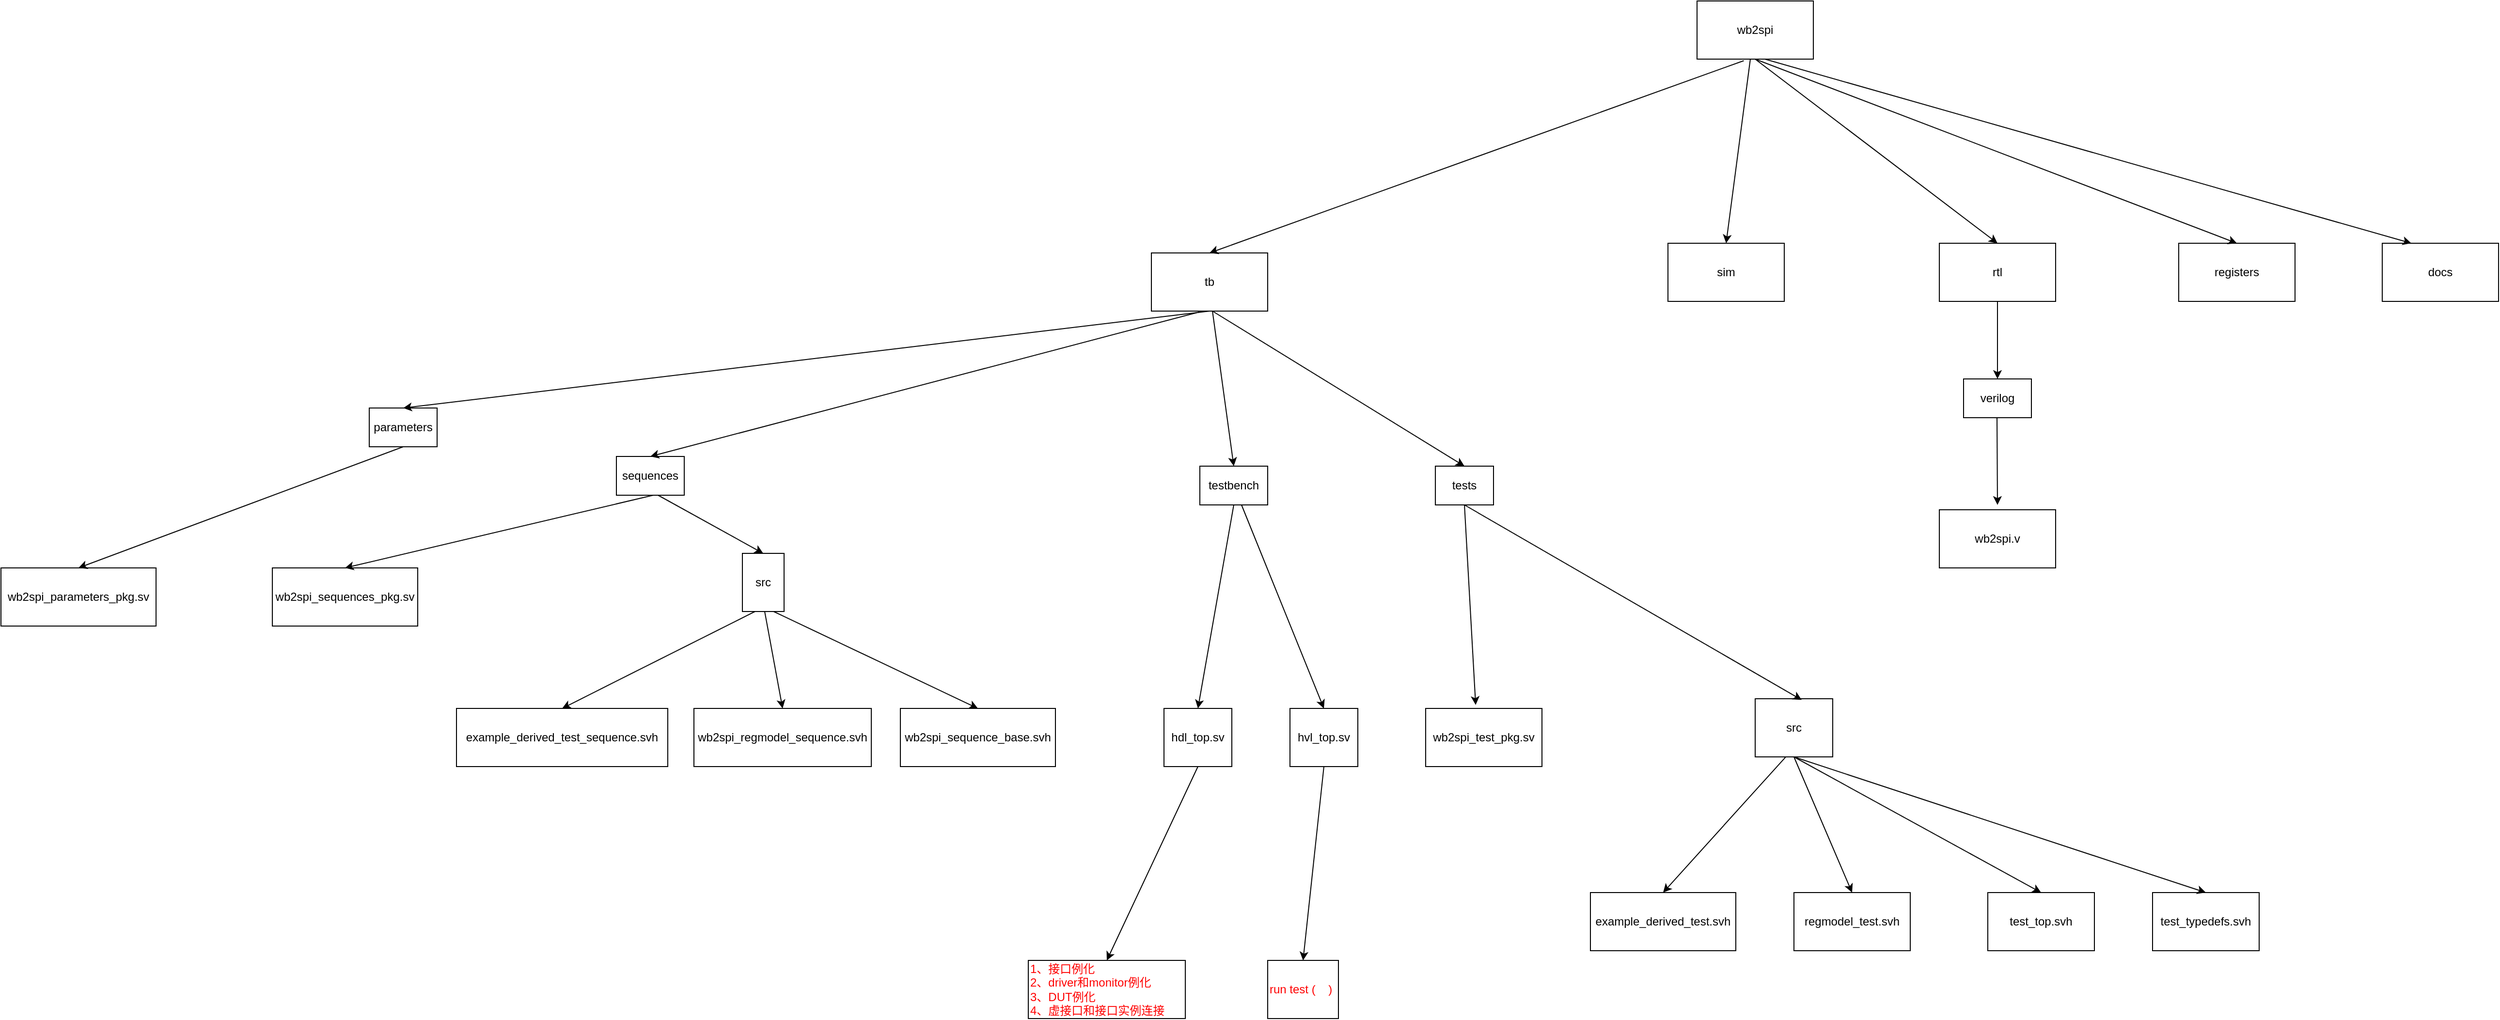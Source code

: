 <mxfile version="14.1.2" type="github">
  <diagram id="NrW_GsyR382BeeEDKsCB" name="第 1 页">
    <mxGraphModel dx="2692" dy="1749" grid="1" gridSize="10" guides="1" tooltips="1" connect="1" arrows="1" fold="1" page="1" pageScale="1" pageWidth="827" pageHeight="1169" math="0" shadow="0">
      <root>
        <mxCell id="0" />
        <mxCell id="1" parent="0" />
        <mxCell id="yj3TOyIEOkWwaIAgIjnc-1" value="wb2spi" style="rounded=0;whiteSpace=wrap;html=1;" vertex="1" parent="1">
          <mxGeometry x="330" y="-10" width="120" height="60" as="geometry" />
        </mxCell>
        <mxCell id="yj3TOyIEOkWwaIAgIjnc-2" value="sim" style="rounded=0;whiteSpace=wrap;html=1;" vertex="1" parent="1">
          <mxGeometry x="300" y="240" width="120" height="60" as="geometry" />
        </mxCell>
        <mxCell id="yj3TOyIEOkWwaIAgIjnc-3" value="rtl" style="rounded=0;whiteSpace=wrap;html=1;" vertex="1" parent="1">
          <mxGeometry x="580" y="240" width="120" height="60" as="geometry" />
        </mxCell>
        <mxCell id="yj3TOyIEOkWwaIAgIjnc-4" value="registers" style="rounded=0;whiteSpace=wrap;html=1;" vertex="1" parent="1">
          <mxGeometry x="827" y="240" width="120" height="60" as="geometry" />
        </mxCell>
        <mxCell id="yj3TOyIEOkWwaIAgIjnc-5" value="docs" style="rounded=0;whiteSpace=wrap;html=1;" vertex="1" parent="1">
          <mxGeometry x="1037" y="240" width="120" height="60" as="geometry" />
        </mxCell>
        <mxCell id="yj3TOyIEOkWwaIAgIjnc-7" value="tb" style="rounded=0;whiteSpace=wrap;html=1;" vertex="1" parent="1">
          <mxGeometry x="-233" y="250" width="120" height="60" as="geometry" />
        </mxCell>
        <mxCell id="yj3TOyIEOkWwaIAgIjnc-8" value="parameters" style="rounded=0;whiteSpace=wrap;html=1;" vertex="1" parent="1">
          <mxGeometry x="-1040" y="410" width="70" height="40" as="geometry" />
        </mxCell>
        <mxCell id="yj3TOyIEOkWwaIAgIjnc-9" value="sequences" style="rounded=0;whiteSpace=wrap;html=1;" vertex="1" parent="1">
          <mxGeometry x="-785" y="460" width="70" height="40" as="geometry" />
        </mxCell>
        <mxCell id="yj3TOyIEOkWwaIAgIjnc-10" value="testbench" style="rounded=0;whiteSpace=wrap;html=1;" vertex="1" parent="1">
          <mxGeometry x="-183" y="470" width="70" height="40" as="geometry" />
        </mxCell>
        <mxCell id="yj3TOyIEOkWwaIAgIjnc-13" value="tests" style="rounded=0;whiteSpace=wrap;html=1;" vertex="1" parent="1">
          <mxGeometry x="60" y="470" width="60" height="40" as="geometry" />
        </mxCell>
        <mxCell id="yj3TOyIEOkWwaIAgIjnc-14" value="verilog" style="rounded=0;whiteSpace=wrap;html=1;" vertex="1" parent="1">
          <mxGeometry x="605" y="380" width="70" height="40" as="geometry" />
        </mxCell>
        <mxCell id="yj3TOyIEOkWwaIAgIjnc-15" value="wb2spi.v" style="rounded=0;whiteSpace=wrap;html=1;" vertex="1" parent="1">
          <mxGeometry x="580" y="515" width="120" height="60" as="geometry" />
        </mxCell>
        <mxCell id="yj3TOyIEOkWwaIAgIjnc-16" value="wb2spi_parameters_pkg.sv" style="rounded=0;whiteSpace=wrap;html=1;" vertex="1" parent="1">
          <mxGeometry x="-1420" y="575" width="160" height="60" as="geometry" />
        </mxCell>
        <mxCell id="yj3TOyIEOkWwaIAgIjnc-17" value="wb2spi_sequences_pkg.sv" style="rounded=0;whiteSpace=wrap;html=1;" vertex="1" parent="1">
          <mxGeometry x="-1140" y="575" width="150" height="60" as="geometry" />
        </mxCell>
        <mxCell id="yj3TOyIEOkWwaIAgIjnc-18" value="src" style="rounded=0;whiteSpace=wrap;html=1;" vertex="1" parent="1">
          <mxGeometry x="-655" y="560" width="43" height="60" as="geometry" />
        </mxCell>
        <mxCell id="yj3TOyIEOkWwaIAgIjnc-19" value="example_derived_test_sequence.svh" style="rounded=0;whiteSpace=wrap;html=1;" vertex="1" parent="1">
          <mxGeometry x="-950" y="720" width="218" height="60" as="geometry" />
        </mxCell>
        <mxCell id="yj3TOyIEOkWwaIAgIjnc-20" value="wb2spi_regmodel_sequence.svh" style="rounded=0;whiteSpace=wrap;html=1;" vertex="1" parent="1">
          <mxGeometry x="-705" y="720" width="183" height="60" as="geometry" />
        </mxCell>
        <mxCell id="yj3TOyIEOkWwaIAgIjnc-21" value="wb2spi_sequence_base.svh" style="rounded=0;whiteSpace=wrap;html=1;" vertex="1" parent="1">
          <mxGeometry x="-492" y="720" width="160" height="60" as="geometry" />
        </mxCell>
        <mxCell id="yj3TOyIEOkWwaIAgIjnc-22" value="" style="endArrow=classic;html=1;" edge="1" parent="1">
          <mxGeometry width="50" height="50" relative="1" as="geometry">
            <mxPoint x="-890" y="680" as="sourcePoint" />
            <mxPoint x="-890" y="680" as="targetPoint" />
          </mxGeometry>
        </mxCell>
        <mxCell id="yj3TOyIEOkWwaIAgIjnc-23" value="" style="endArrow=classic;html=1;entryX=0.5;entryY=0;entryDx=0;entryDy=0;exitX=0.5;exitY=1;exitDx=0;exitDy=0;" edge="1" parent="1" source="yj3TOyIEOkWwaIAgIjnc-8" target="yj3TOyIEOkWwaIAgIjnc-16">
          <mxGeometry width="50" height="50" relative="1" as="geometry">
            <mxPoint x="-1000" y="470" as="sourcePoint" />
            <mxPoint x="-950" y="420" as="targetPoint" />
          </mxGeometry>
        </mxCell>
        <mxCell id="yj3TOyIEOkWwaIAgIjnc-24" value="" style="endArrow=classic;html=1;entryX=0.5;entryY=0;entryDx=0;entryDy=0;" edge="1" parent="1" target="yj3TOyIEOkWwaIAgIjnc-17">
          <mxGeometry width="50" height="50" relative="1" as="geometry">
            <mxPoint x="-747" y="500" as="sourcePoint" />
            <mxPoint x="-767" y="560" as="targetPoint" />
          </mxGeometry>
        </mxCell>
        <mxCell id="yj3TOyIEOkWwaIAgIjnc-25" value="" style="endArrow=classic;html=1;entryX=0.5;entryY=0;entryDx=0;entryDy=0;" edge="1" parent="1" target="yj3TOyIEOkWwaIAgIjnc-18">
          <mxGeometry width="50" height="50" relative="1" as="geometry">
            <mxPoint x="-742" y="500" as="sourcePoint" />
            <mxPoint x="-722" y="560" as="targetPoint" />
          </mxGeometry>
        </mxCell>
        <mxCell id="yj3TOyIEOkWwaIAgIjnc-26" value="" style="endArrow=classic;html=1;entryX=0.5;entryY=0;entryDx=0;entryDy=0;" edge="1" parent="1" target="yj3TOyIEOkWwaIAgIjnc-19">
          <mxGeometry width="50" height="50" relative="1" as="geometry">
            <mxPoint x="-642" y="620" as="sourcePoint" />
            <mxPoint x="-672" y="670" as="targetPoint" />
          </mxGeometry>
        </mxCell>
        <mxCell id="yj3TOyIEOkWwaIAgIjnc-27" value="" style="endArrow=classic;html=1;entryX=0.5;entryY=0;entryDx=0;entryDy=0;" edge="1" parent="1" target="yj3TOyIEOkWwaIAgIjnc-20">
          <mxGeometry width="50" height="50" relative="1" as="geometry">
            <mxPoint x="-632" y="620" as="sourcePoint" />
            <mxPoint x="-781" y="720" as="targetPoint" />
          </mxGeometry>
        </mxCell>
        <mxCell id="yj3TOyIEOkWwaIAgIjnc-28" value="" style="endArrow=classic;html=1;entryX=0.5;entryY=0;entryDx=0;entryDy=0;exitX=0.75;exitY=1;exitDx=0;exitDy=0;" edge="1" parent="1" source="yj3TOyIEOkWwaIAgIjnc-18" target="yj3TOyIEOkWwaIAgIjnc-21">
          <mxGeometry width="50" height="50" relative="1" as="geometry">
            <mxPoint x="-373" y="580" as="sourcePoint" />
            <mxPoint x="-522" y="680" as="targetPoint" />
          </mxGeometry>
        </mxCell>
        <mxCell id="yj3TOyIEOkWwaIAgIjnc-29" value="" style="endArrow=classic;html=1;entryX=0.5;entryY=0;entryDx=0;entryDy=0;exitX=0.5;exitY=1;exitDx=0;exitDy=0;" edge="1" parent="1" source="yj3TOyIEOkWwaIAgIjnc-7" target="yj3TOyIEOkWwaIAgIjnc-8">
          <mxGeometry width="50" height="50" relative="1" as="geometry">
            <mxPoint x="-400" y="310" as="sourcePoint" />
            <mxPoint x="-520" y="350" as="targetPoint" />
          </mxGeometry>
        </mxCell>
        <mxCell id="yj3TOyIEOkWwaIAgIjnc-30" value="" style="endArrow=classic;html=1;entryX=0.5;entryY=0;entryDx=0;entryDy=0;" edge="1" parent="1" target="yj3TOyIEOkWwaIAgIjnc-9">
          <mxGeometry width="50" height="50" relative="1" as="geometry">
            <mxPoint x="-180" y="310" as="sourcePoint" />
            <mxPoint x="-270" y="350" as="targetPoint" />
          </mxGeometry>
        </mxCell>
        <mxCell id="yj3TOyIEOkWwaIAgIjnc-31" value="" style="endArrow=classic;html=1;entryX=0.5;entryY=0;entryDx=0;entryDy=0;" edge="1" parent="1" target="yj3TOyIEOkWwaIAgIjnc-10">
          <mxGeometry width="50" height="50" relative="1" as="geometry">
            <mxPoint x="-170" y="310" as="sourcePoint" />
            <mxPoint x="-340" y="420" as="targetPoint" />
          </mxGeometry>
        </mxCell>
        <mxCell id="yj3TOyIEOkWwaIAgIjnc-32" value="" style="endArrow=classic;html=1;entryX=0.5;entryY=0;entryDx=0;entryDy=0;" edge="1" parent="1" target="yj3TOyIEOkWwaIAgIjnc-13">
          <mxGeometry width="50" height="50" relative="1" as="geometry">
            <mxPoint x="-170" y="310" as="sourcePoint" />
            <mxPoint x="-205" y="400" as="targetPoint" />
          </mxGeometry>
        </mxCell>
        <mxCell id="yj3TOyIEOkWwaIAgIjnc-33" value="" style="endArrow=classic;html=1;entryX=0.5;entryY=0;entryDx=0;entryDy=0;" edge="1" parent="1" target="yj3TOyIEOkWwaIAgIjnc-14">
          <mxGeometry width="50" height="50" relative="1" as="geometry">
            <mxPoint x="640" y="300" as="sourcePoint" />
            <mxPoint x="630" y="400" as="targetPoint" />
          </mxGeometry>
        </mxCell>
        <mxCell id="yj3TOyIEOkWwaIAgIjnc-34" value="" style="endArrow=classic;html=1;" edge="1" parent="1">
          <mxGeometry width="50" height="50" relative="1" as="geometry">
            <mxPoint x="639.5" y="420" as="sourcePoint" />
            <mxPoint x="640" y="510" as="targetPoint" />
          </mxGeometry>
        </mxCell>
        <mxCell id="yj3TOyIEOkWwaIAgIjnc-35" value="" style="endArrow=classic;html=1;entryX=0.5;entryY=0;entryDx=0;entryDy=0;exitX=0.402;exitY=1.027;exitDx=0;exitDy=0;exitPerimeter=0;" edge="1" parent="1" source="yj3TOyIEOkWwaIAgIjnc-1" target="yj3TOyIEOkWwaIAgIjnc-7">
          <mxGeometry width="50" height="50" relative="1" as="geometry">
            <mxPoint x="160" y="70" as="sourcePoint" />
            <mxPoint x="210" y="20" as="targetPoint" />
          </mxGeometry>
        </mxCell>
        <mxCell id="yj3TOyIEOkWwaIAgIjnc-36" value="" style="endArrow=classic;html=1;entryX=0.5;entryY=0;entryDx=0;entryDy=0;" edge="1" parent="1" target="yj3TOyIEOkWwaIAgIjnc-2">
          <mxGeometry width="50" height="50" relative="1" as="geometry">
            <mxPoint x="385" y="50" as="sourcePoint" />
            <mxPoint x="375" y="170" as="targetPoint" />
          </mxGeometry>
        </mxCell>
        <mxCell id="yj3TOyIEOkWwaIAgIjnc-37" value="" style="endArrow=classic;html=1;entryX=0.5;entryY=0;entryDx=0;entryDy=0;exitX=0.5;exitY=1;exitDx=0;exitDy=0;" edge="1" parent="1" source="yj3TOyIEOkWwaIAgIjnc-1" target="yj3TOyIEOkWwaIAgIjnc-3">
          <mxGeometry width="50" height="50" relative="1" as="geometry">
            <mxPoint x="395" y="60" as="sourcePoint" />
            <mxPoint x="100" y="260" as="targetPoint" />
          </mxGeometry>
        </mxCell>
        <mxCell id="yj3TOyIEOkWwaIAgIjnc-38" value="" style="endArrow=classic;html=1;entryX=0.5;entryY=0;entryDx=0;entryDy=0;" edge="1" parent="1" target="yj3TOyIEOkWwaIAgIjnc-4">
          <mxGeometry width="50" height="50" relative="1" as="geometry">
            <mxPoint x="390" y="50" as="sourcePoint" />
            <mxPoint x="350" y="260" as="targetPoint" />
          </mxGeometry>
        </mxCell>
        <mxCell id="yj3TOyIEOkWwaIAgIjnc-39" value="" style="endArrow=classic;html=1;entryX=0.25;entryY=0;entryDx=0;entryDy=0;" edge="1" parent="1" target="yj3TOyIEOkWwaIAgIjnc-5">
          <mxGeometry width="50" height="50" relative="1" as="geometry">
            <mxPoint x="400" y="50" as="sourcePoint" />
            <mxPoint x="360" y="270" as="targetPoint" />
          </mxGeometry>
        </mxCell>
        <mxCell id="yj3TOyIEOkWwaIAgIjnc-40" value="hdl_top.sv" style="rounded=0;whiteSpace=wrap;html=1;" vertex="1" parent="1">
          <mxGeometry x="-220" y="720" width="70" height="60" as="geometry" />
        </mxCell>
        <mxCell id="yj3TOyIEOkWwaIAgIjnc-41" value="hvl_top.sv" style="rounded=0;whiteSpace=wrap;html=1;" vertex="1" parent="1">
          <mxGeometry x="-90" y="720" width="70" height="60" as="geometry" />
        </mxCell>
        <mxCell id="yj3TOyIEOkWwaIAgIjnc-42" value="" style="endArrow=classic;html=1;entryX=0.5;entryY=0;entryDx=0;entryDy=0;exitX=0.5;exitY=1;exitDx=0;exitDy=0;" edge="1" parent="1" source="yj3TOyIEOkWwaIAgIjnc-10" target="yj3TOyIEOkWwaIAgIjnc-40">
          <mxGeometry width="50" height="50" relative="1" as="geometry">
            <mxPoint x="-170" y="620" as="sourcePoint" />
            <mxPoint x="-120" y="570" as="targetPoint" />
          </mxGeometry>
        </mxCell>
        <mxCell id="yj3TOyIEOkWwaIAgIjnc-43" value="" style="endArrow=classic;html=1;entryX=0.5;entryY=0;entryDx=0;entryDy=0;" edge="1" parent="1" target="yj3TOyIEOkWwaIAgIjnc-41">
          <mxGeometry width="50" height="50" relative="1" as="geometry">
            <mxPoint x="-140" y="510" as="sourcePoint" />
            <mxPoint x="-100" y="630" as="targetPoint" />
          </mxGeometry>
        </mxCell>
        <mxCell id="yj3TOyIEOkWwaIAgIjnc-44" value="wb2spi_test_pkg.sv" style="rounded=0;whiteSpace=wrap;html=1;" vertex="1" parent="1">
          <mxGeometry x="50" y="720" width="120" height="60" as="geometry" />
        </mxCell>
        <mxCell id="yj3TOyIEOkWwaIAgIjnc-45" value="" style="endArrow=classic;html=1;entryX=0.43;entryY=-0.06;entryDx=0;entryDy=0;entryPerimeter=0;" edge="1" parent="1" target="yj3TOyIEOkWwaIAgIjnc-44">
          <mxGeometry width="50" height="50" relative="1" as="geometry">
            <mxPoint x="90" y="510" as="sourcePoint" />
            <mxPoint x="110" y="590" as="targetPoint" />
          </mxGeometry>
        </mxCell>
        <mxCell id="yj3TOyIEOkWwaIAgIjnc-46" value="src" style="rounded=0;whiteSpace=wrap;html=1;" vertex="1" parent="1">
          <mxGeometry x="390" y="710" width="80" height="60" as="geometry" />
        </mxCell>
        <mxCell id="yj3TOyIEOkWwaIAgIjnc-47" value="" style="endArrow=classic;html=1;entryX=0.6;entryY=0.02;entryDx=0;entryDy=0;entryPerimeter=0;exitX=0.5;exitY=1;exitDx=0;exitDy=0;" edge="1" parent="1" source="yj3TOyIEOkWwaIAgIjnc-13" target="yj3TOyIEOkWwaIAgIjnc-46">
          <mxGeometry width="50" height="50" relative="1" as="geometry">
            <mxPoint x="220" y="560" as="sourcePoint" />
            <mxPoint x="270" y="510" as="targetPoint" />
          </mxGeometry>
        </mxCell>
        <mxCell id="yj3TOyIEOkWwaIAgIjnc-48" value="example_derived_test.svh" style="rounded=0;whiteSpace=wrap;html=1;" vertex="1" parent="1">
          <mxGeometry x="220" y="910" width="150" height="60" as="geometry" />
        </mxCell>
        <mxCell id="yj3TOyIEOkWwaIAgIjnc-49" value="regmodel_test.svh" style="rounded=0;whiteSpace=wrap;html=1;" vertex="1" parent="1">
          <mxGeometry x="430" y="910" width="120" height="60" as="geometry" />
        </mxCell>
        <mxCell id="yj3TOyIEOkWwaIAgIjnc-50" value="test_top.svh" style="rounded=0;whiteSpace=wrap;html=1;" vertex="1" parent="1">
          <mxGeometry x="630" y="910" width="110" height="60" as="geometry" />
        </mxCell>
        <mxCell id="yj3TOyIEOkWwaIAgIjnc-51" value="test_typedefs.svh" style="rounded=0;whiteSpace=wrap;html=1;" vertex="1" parent="1">
          <mxGeometry x="800" y="910" width="110" height="60" as="geometry" />
        </mxCell>
        <mxCell id="yj3TOyIEOkWwaIAgIjnc-52" value="" style="endArrow=classic;html=1;entryX=0.5;entryY=0;entryDx=0;entryDy=0;exitX=0.39;exitY=1.007;exitDx=0;exitDy=0;exitPerimeter=0;" edge="1" parent="1" source="yj3TOyIEOkWwaIAgIjnc-46" target="yj3TOyIEOkWwaIAgIjnc-48">
          <mxGeometry width="50" height="50" relative="1" as="geometry">
            <mxPoint x="60" y="870" as="sourcePoint" />
            <mxPoint x="110" y="820" as="targetPoint" />
          </mxGeometry>
        </mxCell>
        <mxCell id="yj3TOyIEOkWwaIAgIjnc-53" value="" style="endArrow=classic;html=1;entryX=0.5;entryY=0;entryDx=0;entryDy=0;exitX=0.5;exitY=1;exitDx=0;exitDy=0;" edge="1" parent="1" source="yj3TOyIEOkWwaIAgIjnc-46" target="yj3TOyIEOkWwaIAgIjnc-49">
          <mxGeometry width="50" height="50" relative="1" as="geometry">
            <mxPoint x="440" y="780" as="sourcePoint" />
            <mxPoint x="490" y="730" as="targetPoint" />
          </mxGeometry>
        </mxCell>
        <mxCell id="yj3TOyIEOkWwaIAgIjnc-54" value="" style="endArrow=classic;html=1;entryX=0.5;entryY=0;entryDx=0;entryDy=0;exitX=0.5;exitY=1;exitDx=0;exitDy=0;" edge="1" parent="1" source="yj3TOyIEOkWwaIAgIjnc-46" target="yj3TOyIEOkWwaIAgIjnc-50">
          <mxGeometry width="50" height="50" relative="1" as="geometry">
            <mxPoint x="440" y="780" as="sourcePoint" />
            <mxPoint x="490" y="730" as="targetPoint" />
          </mxGeometry>
        </mxCell>
        <mxCell id="yj3TOyIEOkWwaIAgIjnc-55" value="" style="endArrow=classic;html=1;entryX=0.5;entryY=0;entryDx=0;entryDy=0;exitX=0.5;exitY=1;exitDx=0;exitDy=0;" edge="1" parent="1" source="yj3TOyIEOkWwaIAgIjnc-46" target="yj3TOyIEOkWwaIAgIjnc-51">
          <mxGeometry width="50" height="50" relative="1" as="geometry">
            <mxPoint x="310" y="780" as="sourcePoint" />
            <mxPoint x="490" y="760" as="targetPoint" />
          </mxGeometry>
        </mxCell>
        <mxCell id="yj3TOyIEOkWwaIAgIjnc-56" value="1、接口例化&lt;br&gt;2、driver和monitor例化&lt;br&gt;3、DUT例化&lt;br&gt;4、虚接口和接口实例连接" style="rounded=0;whiteSpace=wrap;html=1;align=left;fontColor=#FF0000;" vertex="1" parent="1">
          <mxGeometry x="-360" y="980" width="162" height="60" as="geometry" />
        </mxCell>
        <mxCell id="yj3TOyIEOkWwaIAgIjnc-57" value="" style="endArrow=classic;html=1;entryX=0.5;entryY=0;entryDx=0;entryDy=0;exitX=0.5;exitY=1;exitDx=0;exitDy=0;" edge="1" parent="1" source="yj3TOyIEOkWwaIAgIjnc-40" target="yj3TOyIEOkWwaIAgIjnc-56">
          <mxGeometry width="50" height="50" relative="1" as="geometry">
            <mxPoint x="-150" y="880" as="sourcePoint" />
            <mxPoint x="-100" y="830" as="targetPoint" />
          </mxGeometry>
        </mxCell>
        <mxCell id="yj3TOyIEOkWwaIAgIjnc-58" value="run test (&amp;nbsp; &amp;nbsp; )" style="rounded=0;whiteSpace=wrap;html=1;fontColor=#FF0000;align=left;" vertex="1" parent="1">
          <mxGeometry x="-113" y="980" width="73" height="60" as="geometry" />
        </mxCell>
        <mxCell id="yj3TOyIEOkWwaIAgIjnc-59" value="" style="endArrow=classic;html=1;fontColor=#FF0000;entryX=0.5;entryY=0;entryDx=0;entryDy=0;exitX=0.5;exitY=1;exitDx=0;exitDy=0;" edge="1" parent="1" source="yj3TOyIEOkWwaIAgIjnc-41" target="yj3TOyIEOkWwaIAgIjnc-58">
          <mxGeometry width="50" height="50" relative="1" as="geometry">
            <mxPoint x="-60" y="850" as="sourcePoint" />
            <mxPoint x="-10" y="800" as="targetPoint" />
          </mxGeometry>
        </mxCell>
      </root>
    </mxGraphModel>
  </diagram>
</mxfile>
